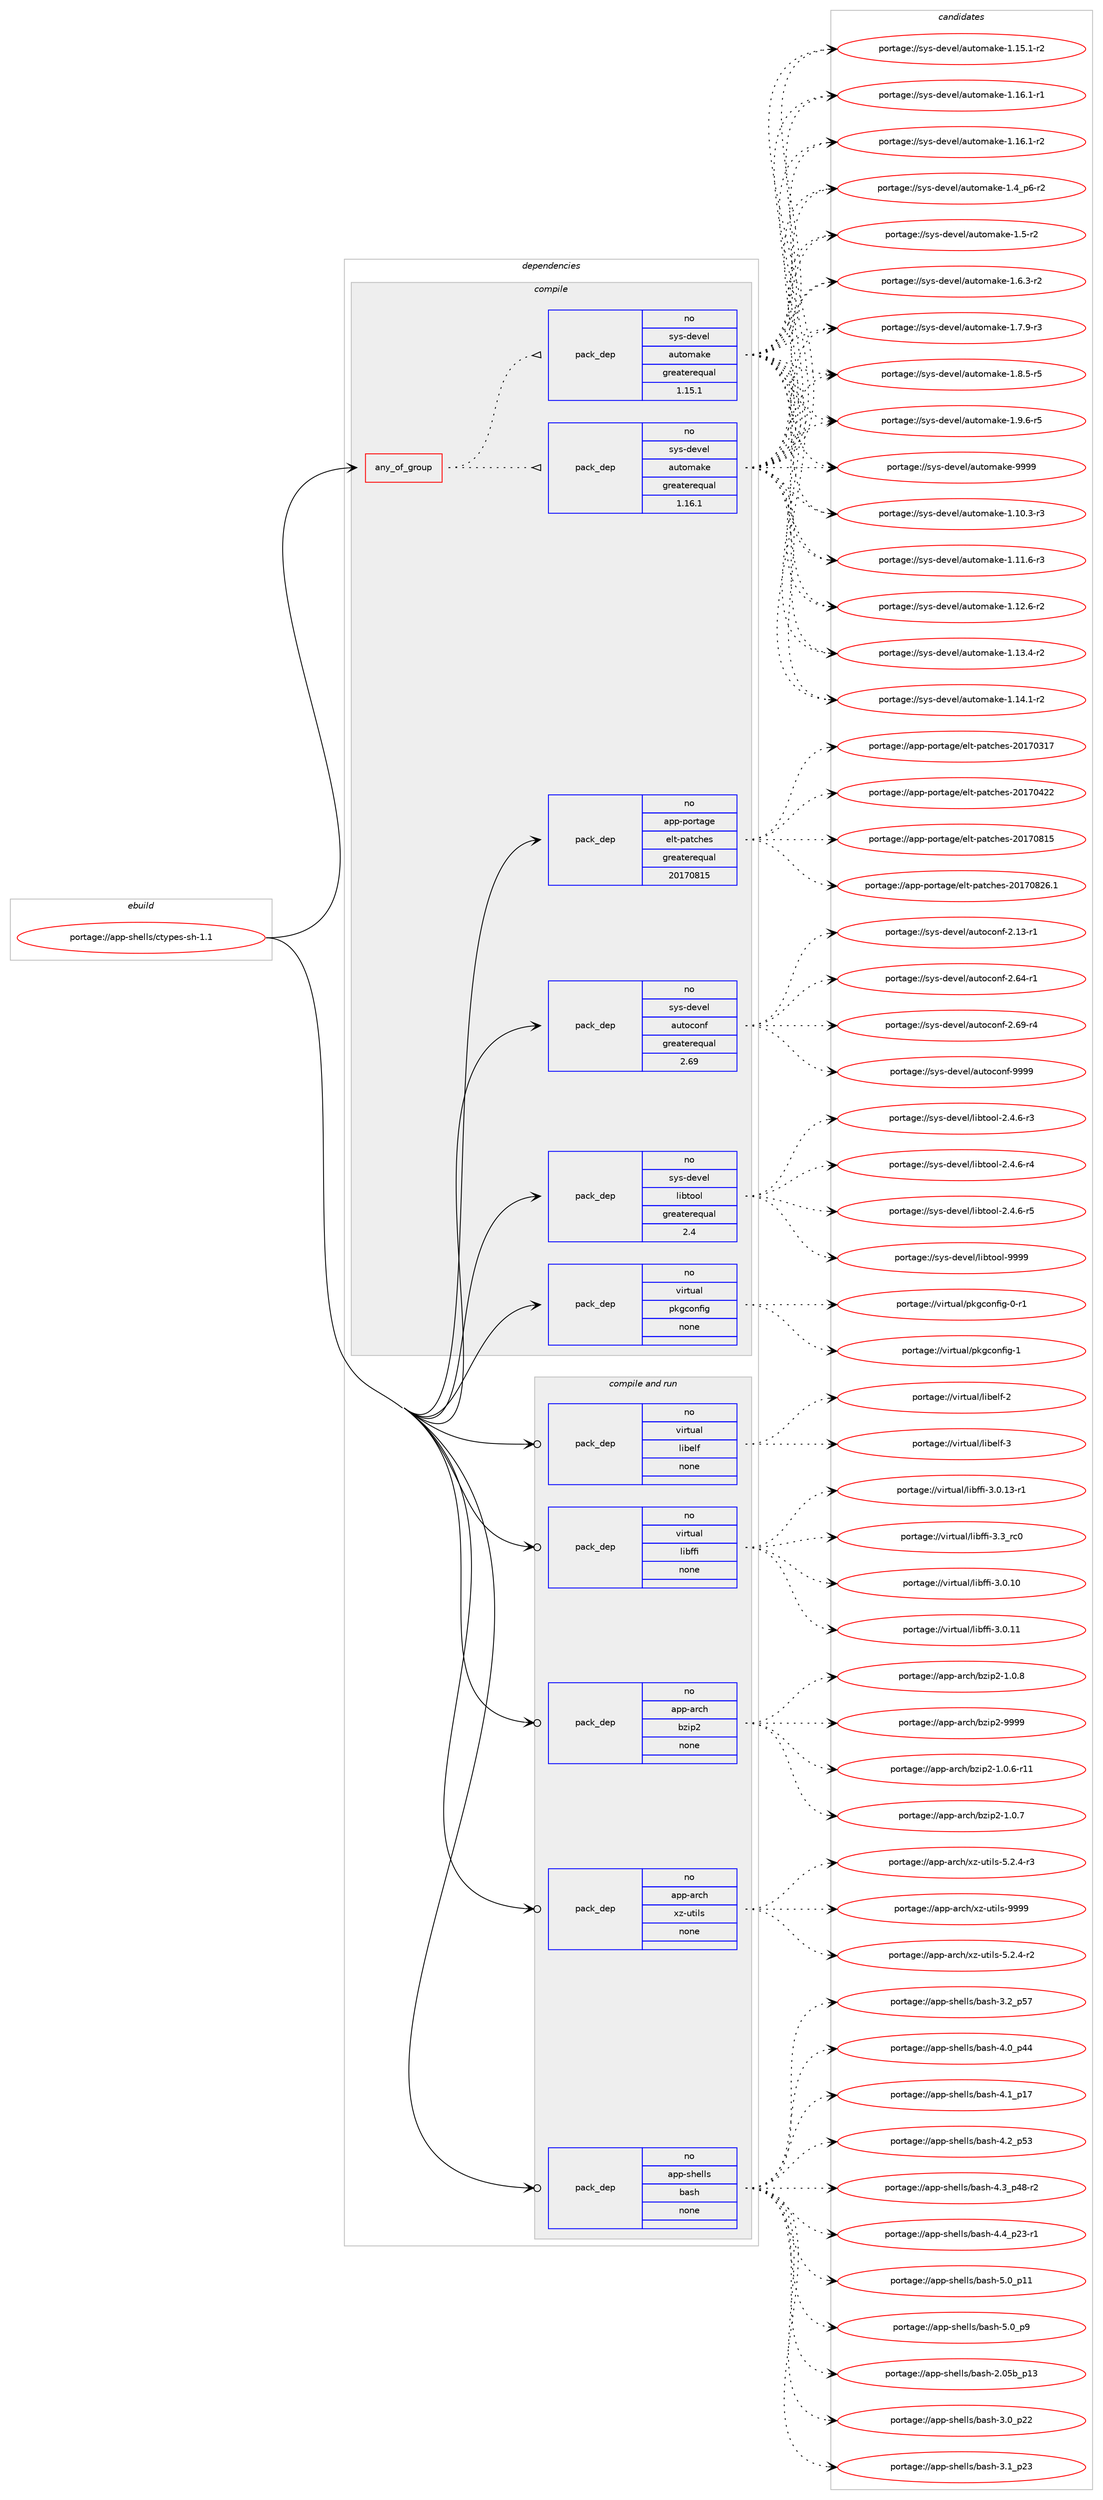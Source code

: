 digraph prolog {

# *************
# Graph options
# *************

newrank=true;
concentrate=true;
compound=true;
graph [rankdir=LR,fontname=Helvetica,fontsize=10,ranksep=1.5];#, ranksep=2.5, nodesep=0.2];
edge  [arrowhead=vee];
node  [fontname=Helvetica,fontsize=10];

# **********
# The ebuild
# **********

subgraph cluster_leftcol {
color=gray;
rank=same;
label=<<i>ebuild</i>>;
id [label="portage://app-shells/ctypes-sh-1.1", color=red, width=4, href="../app-shells/ctypes-sh-1.1.svg"];
}

# ****************
# The dependencies
# ****************

subgraph cluster_midcol {
color=gray;
label=<<i>dependencies</i>>;
subgraph cluster_compile {
fillcolor="#eeeeee";
style=filled;
label=<<i>compile</i>>;
subgraph any690 {
dependency42631 [label=<<TABLE BORDER="0" CELLBORDER="1" CELLSPACING="0" CELLPADDING="4"><TR><TD CELLPADDING="10">any_of_group</TD></TR></TABLE>>, shape=none, color=red];subgraph pack31372 {
dependency42632 [label=<<TABLE BORDER="0" CELLBORDER="1" CELLSPACING="0" CELLPADDING="4" WIDTH="220"><TR><TD ROWSPAN="6" CELLPADDING="30">pack_dep</TD></TR><TR><TD WIDTH="110">no</TD></TR><TR><TD>sys-devel</TD></TR><TR><TD>automake</TD></TR><TR><TD>greaterequal</TD></TR><TR><TD>1.16.1</TD></TR></TABLE>>, shape=none, color=blue];
}
dependency42631:e -> dependency42632:w [weight=20,style="dotted",arrowhead="oinv"];
subgraph pack31373 {
dependency42633 [label=<<TABLE BORDER="0" CELLBORDER="1" CELLSPACING="0" CELLPADDING="4" WIDTH="220"><TR><TD ROWSPAN="6" CELLPADDING="30">pack_dep</TD></TR><TR><TD WIDTH="110">no</TD></TR><TR><TD>sys-devel</TD></TR><TR><TD>automake</TD></TR><TR><TD>greaterequal</TD></TR><TR><TD>1.15.1</TD></TR></TABLE>>, shape=none, color=blue];
}
dependency42631:e -> dependency42633:w [weight=20,style="dotted",arrowhead="oinv"];
}
id:e -> dependency42631:w [weight=20,style="solid",arrowhead="vee"];
subgraph pack31374 {
dependency42634 [label=<<TABLE BORDER="0" CELLBORDER="1" CELLSPACING="0" CELLPADDING="4" WIDTH="220"><TR><TD ROWSPAN="6" CELLPADDING="30">pack_dep</TD></TR><TR><TD WIDTH="110">no</TD></TR><TR><TD>app-portage</TD></TR><TR><TD>elt-patches</TD></TR><TR><TD>greaterequal</TD></TR><TR><TD>20170815</TD></TR></TABLE>>, shape=none, color=blue];
}
id:e -> dependency42634:w [weight=20,style="solid",arrowhead="vee"];
subgraph pack31375 {
dependency42635 [label=<<TABLE BORDER="0" CELLBORDER="1" CELLSPACING="0" CELLPADDING="4" WIDTH="220"><TR><TD ROWSPAN="6" CELLPADDING="30">pack_dep</TD></TR><TR><TD WIDTH="110">no</TD></TR><TR><TD>sys-devel</TD></TR><TR><TD>autoconf</TD></TR><TR><TD>greaterequal</TD></TR><TR><TD>2.69</TD></TR></TABLE>>, shape=none, color=blue];
}
id:e -> dependency42635:w [weight=20,style="solid",arrowhead="vee"];
subgraph pack31376 {
dependency42636 [label=<<TABLE BORDER="0" CELLBORDER="1" CELLSPACING="0" CELLPADDING="4" WIDTH="220"><TR><TD ROWSPAN="6" CELLPADDING="30">pack_dep</TD></TR><TR><TD WIDTH="110">no</TD></TR><TR><TD>sys-devel</TD></TR><TR><TD>libtool</TD></TR><TR><TD>greaterequal</TD></TR><TR><TD>2.4</TD></TR></TABLE>>, shape=none, color=blue];
}
id:e -> dependency42636:w [weight=20,style="solid",arrowhead="vee"];
subgraph pack31377 {
dependency42637 [label=<<TABLE BORDER="0" CELLBORDER="1" CELLSPACING="0" CELLPADDING="4" WIDTH="220"><TR><TD ROWSPAN="6" CELLPADDING="30">pack_dep</TD></TR><TR><TD WIDTH="110">no</TD></TR><TR><TD>virtual</TD></TR><TR><TD>pkgconfig</TD></TR><TR><TD>none</TD></TR><TR><TD></TD></TR></TABLE>>, shape=none, color=blue];
}
id:e -> dependency42637:w [weight=20,style="solid",arrowhead="vee"];
}
subgraph cluster_compileandrun {
fillcolor="#eeeeee";
style=filled;
label=<<i>compile and run</i>>;
subgraph pack31378 {
dependency42638 [label=<<TABLE BORDER="0" CELLBORDER="1" CELLSPACING="0" CELLPADDING="4" WIDTH="220"><TR><TD ROWSPAN="6" CELLPADDING="30">pack_dep</TD></TR><TR><TD WIDTH="110">no</TD></TR><TR><TD>app-arch</TD></TR><TR><TD>bzip2</TD></TR><TR><TD>none</TD></TR><TR><TD></TD></TR></TABLE>>, shape=none, color=blue];
}
id:e -> dependency42638:w [weight=20,style="solid",arrowhead="odotvee"];
subgraph pack31379 {
dependency42639 [label=<<TABLE BORDER="0" CELLBORDER="1" CELLSPACING="0" CELLPADDING="4" WIDTH="220"><TR><TD ROWSPAN="6" CELLPADDING="30">pack_dep</TD></TR><TR><TD WIDTH="110">no</TD></TR><TR><TD>app-arch</TD></TR><TR><TD>xz-utils</TD></TR><TR><TD>none</TD></TR><TR><TD></TD></TR></TABLE>>, shape=none, color=blue];
}
id:e -> dependency42639:w [weight=20,style="solid",arrowhead="odotvee"];
subgraph pack31380 {
dependency42640 [label=<<TABLE BORDER="0" CELLBORDER="1" CELLSPACING="0" CELLPADDING="4" WIDTH="220"><TR><TD ROWSPAN="6" CELLPADDING="30">pack_dep</TD></TR><TR><TD WIDTH="110">no</TD></TR><TR><TD>app-shells</TD></TR><TR><TD>bash</TD></TR><TR><TD>none</TD></TR><TR><TD></TD></TR></TABLE>>, shape=none, color=blue];
}
id:e -> dependency42640:w [weight=20,style="solid",arrowhead="odotvee"];
subgraph pack31381 {
dependency42641 [label=<<TABLE BORDER="0" CELLBORDER="1" CELLSPACING="0" CELLPADDING="4" WIDTH="220"><TR><TD ROWSPAN="6" CELLPADDING="30">pack_dep</TD></TR><TR><TD WIDTH="110">no</TD></TR><TR><TD>virtual</TD></TR><TR><TD>libelf</TD></TR><TR><TD>none</TD></TR><TR><TD></TD></TR></TABLE>>, shape=none, color=blue];
}
id:e -> dependency42641:w [weight=20,style="solid",arrowhead="odotvee"];
subgraph pack31382 {
dependency42642 [label=<<TABLE BORDER="0" CELLBORDER="1" CELLSPACING="0" CELLPADDING="4" WIDTH="220"><TR><TD ROWSPAN="6" CELLPADDING="30">pack_dep</TD></TR><TR><TD WIDTH="110">no</TD></TR><TR><TD>virtual</TD></TR><TR><TD>libffi</TD></TR><TR><TD>none</TD></TR><TR><TD></TD></TR></TABLE>>, shape=none, color=blue];
}
id:e -> dependency42642:w [weight=20,style="solid",arrowhead="odotvee"];
}
subgraph cluster_run {
fillcolor="#eeeeee";
style=filled;
label=<<i>run</i>>;
}
}

# **************
# The candidates
# **************

subgraph cluster_choices {
rank=same;
color=gray;
label=<<i>candidates</i>>;

subgraph choice31372 {
color=black;
nodesep=1;
choiceportage11512111545100101118101108479711711611110997107101454946494846514511451 [label="portage://sys-devel/automake-1.10.3-r3", color=red, width=4,href="../sys-devel/automake-1.10.3-r3.svg"];
choiceportage11512111545100101118101108479711711611110997107101454946494946544511451 [label="portage://sys-devel/automake-1.11.6-r3", color=red, width=4,href="../sys-devel/automake-1.11.6-r3.svg"];
choiceportage11512111545100101118101108479711711611110997107101454946495046544511450 [label="portage://sys-devel/automake-1.12.6-r2", color=red, width=4,href="../sys-devel/automake-1.12.6-r2.svg"];
choiceportage11512111545100101118101108479711711611110997107101454946495146524511450 [label="portage://sys-devel/automake-1.13.4-r2", color=red, width=4,href="../sys-devel/automake-1.13.4-r2.svg"];
choiceportage11512111545100101118101108479711711611110997107101454946495246494511450 [label="portage://sys-devel/automake-1.14.1-r2", color=red, width=4,href="../sys-devel/automake-1.14.1-r2.svg"];
choiceportage11512111545100101118101108479711711611110997107101454946495346494511450 [label="portage://sys-devel/automake-1.15.1-r2", color=red, width=4,href="../sys-devel/automake-1.15.1-r2.svg"];
choiceportage11512111545100101118101108479711711611110997107101454946495446494511449 [label="portage://sys-devel/automake-1.16.1-r1", color=red, width=4,href="../sys-devel/automake-1.16.1-r1.svg"];
choiceportage11512111545100101118101108479711711611110997107101454946495446494511450 [label="portage://sys-devel/automake-1.16.1-r2", color=red, width=4,href="../sys-devel/automake-1.16.1-r2.svg"];
choiceportage115121115451001011181011084797117116111109971071014549465295112544511450 [label="portage://sys-devel/automake-1.4_p6-r2", color=red, width=4,href="../sys-devel/automake-1.4_p6-r2.svg"];
choiceportage11512111545100101118101108479711711611110997107101454946534511450 [label="portage://sys-devel/automake-1.5-r2", color=red, width=4,href="../sys-devel/automake-1.5-r2.svg"];
choiceportage115121115451001011181011084797117116111109971071014549465446514511450 [label="portage://sys-devel/automake-1.6.3-r2", color=red, width=4,href="../sys-devel/automake-1.6.3-r2.svg"];
choiceportage115121115451001011181011084797117116111109971071014549465546574511451 [label="portage://sys-devel/automake-1.7.9-r3", color=red, width=4,href="../sys-devel/automake-1.7.9-r3.svg"];
choiceportage115121115451001011181011084797117116111109971071014549465646534511453 [label="portage://sys-devel/automake-1.8.5-r5", color=red, width=4,href="../sys-devel/automake-1.8.5-r5.svg"];
choiceportage115121115451001011181011084797117116111109971071014549465746544511453 [label="portage://sys-devel/automake-1.9.6-r5", color=red, width=4,href="../sys-devel/automake-1.9.6-r5.svg"];
choiceportage115121115451001011181011084797117116111109971071014557575757 [label="portage://sys-devel/automake-9999", color=red, width=4,href="../sys-devel/automake-9999.svg"];
dependency42632:e -> choiceportage11512111545100101118101108479711711611110997107101454946494846514511451:w [style=dotted,weight="100"];
dependency42632:e -> choiceportage11512111545100101118101108479711711611110997107101454946494946544511451:w [style=dotted,weight="100"];
dependency42632:e -> choiceportage11512111545100101118101108479711711611110997107101454946495046544511450:w [style=dotted,weight="100"];
dependency42632:e -> choiceportage11512111545100101118101108479711711611110997107101454946495146524511450:w [style=dotted,weight="100"];
dependency42632:e -> choiceportage11512111545100101118101108479711711611110997107101454946495246494511450:w [style=dotted,weight="100"];
dependency42632:e -> choiceportage11512111545100101118101108479711711611110997107101454946495346494511450:w [style=dotted,weight="100"];
dependency42632:e -> choiceportage11512111545100101118101108479711711611110997107101454946495446494511449:w [style=dotted,weight="100"];
dependency42632:e -> choiceportage11512111545100101118101108479711711611110997107101454946495446494511450:w [style=dotted,weight="100"];
dependency42632:e -> choiceportage115121115451001011181011084797117116111109971071014549465295112544511450:w [style=dotted,weight="100"];
dependency42632:e -> choiceportage11512111545100101118101108479711711611110997107101454946534511450:w [style=dotted,weight="100"];
dependency42632:e -> choiceportage115121115451001011181011084797117116111109971071014549465446514511450:w [style=dotted,weight="100"];
dependency42632:e -> choiceportage115121115451001011181011084797117116111109971071014549465546574511451:w [style=dotted,weight="100"];
dependency42632:e -> choiceportage115121115451001011181011084797117116111109971071014549465646534511453:w [style=dotted,weight="100"];
dependency42632:e -> choiceportage115121115451001011181011084797117116111109971071014549465746544511453:w [style=dotted,weight="100"];
dependency42632:e -> choiceportage115121115451001011181011084797117116111109971071014557575757:w [style=dotted,weight="100"];
}
subgraph choice31373 {
color=black;
nodesep=1;
choiceportage11512111545100101118101108479711711611110997107101454946494846514511451 [label="portage://sys-devel/automake-1.10.3-r3", color=red, width=4,href="../sys-devel/automake-1.10.3-r3.svg"];
choiceportage11512111545100101118101108479711711611110997107101454946494946544511451 [label="portage://sys-devel/automake-1.11.6-r3", color=red, width=4,href="../sys-devel/automake-1.11.6-r3.svg"];
choiceportage11512111545100101118101108479711711611110997107101454946495046544511450 [label="portage://sys-devel/automake-1.12.6-r2", color=red, width=4,href="../sys-devel/automake-1.12.6-r2.svg"];
choiceportage11512111545100101118101108479711711611110997107101454946495146524511450 [label="portage://sys-devel/automake-1.13.4-r2", color=red, width=4,href="../sys-devel/automake-1.13.4-r2.svg"];
choiceportage11512111545100101118101108479711711611110997107101454946495246494511450 [label="portage://sys-devel/automake-1.14.1-r2", color=red, width=4,href="../sys-devel/automake-1.14.1-r2.svg"];
choiceportage11512111545100101118101108479711711611110997107101454946495346494511450 [label="portage://sys-devel/automake-1.15.1-r2", color=red, width=4,href="../sys-devel/automake-1.15.1-r2.svg"];
choiceportage11512111545100101118101108479711711611110997107101454946495446494511449 [label="portage://sys-devel/automake-1.16.1-r1", color=red, width=4,href="../sys-devel/automake-1.16.1-r1.svg"];
choiceportage11512111545100101118101108479711711611110997107101454946495446494511450 [label="portage://sys-devel/automake-1.16.1-r2", color=red, width=4,href="../sys-devel/automake-1.16.1-r2.svg"];
choiceportage115121115451001011181011084797117116111109971071014549465295112544511450 [label="portage://sys-devel/automake-1.4_p6-r2", color=red, width=4,href="../sys-devel/automake-1.4_p6-r2.svg"];
choiceportage11512111545100101118101108479711711611110997107101454946534511450 [label="portage://sys-devel/automake-1.5-r2", color=red, width=4,href="../sys-devel/automake-1.5-r2.svg"];
choiceportage115121115451001011181011084797117116111109971071014549465446514511450 [label="portage://sys-devel/automake-1.6.3-r2", color=red, width=4,href="../sys-devel/automake-1.6.3-r2.svg"];
choiceportage115121115451001011181011084797117116111109971071014549465546574511451 [label="portage://sys-devel/automake-1.7.9-r3", color=red, width=4,href="../sys-devel/automake-1.7.9-r3.svg"];
choiceportage115121115451001011181011084797117116111109971071014549465646534511453 [label="portage://sys-devel/automake-1.8.5-r5", color=red, width=4,href="../sys-devel/automake-1.8.5-r5.svg"];
choiceportage115121115451001011181011084797117116111109971071014549465746544511453 [label="portage://sys-devel/automake-1.9.6-r5", color=red, width=4,href="../sys-devel/automake-1.9.6-r5.svg"];
choiceportage115121115451001011181011084797117116111109971071014557575757 [label="portage://sys-devel/automake-9999", color=red, width=4,href="../sys-devel/automake-9999.svg"];
dependency42633:e -> choiceportage11512111545100101118101108479711711611110997107101454946494846514511451:w [style=dotted,weight="100"];
dependency42633:e -> choiceportage11512111545100101118101108479711711611110997107101454946494946544511451:w [style=dotted,weight="100"];
dependency42633:e -> choiceportage11512111545100101118101108479711711611110997107101454946495046544511450:w [style=dotted,weight="100"];
dependency42633:e -> choiceportage11512111545100101118101108479711711611110997107101454946495146524511450:w [style=dotted,weight="100"];
dependency42633:e -> choiceportage11512111545100101118101108479711711611110997107101454946495246494511450:w [style=dotted,weight="100"];
dependency42633:e -> choiceportage11512111545100101118101108479711711611110997107101454946495346494511450:w [style=dotted,weight="100"];
dependency42633:e -> choiceportage11512111545100101118101108479711711611110997107101454946495446494511449:w [style=dotted,weight="100"];
dependency42633:e -> choiceportage11512111545100101118101108479711711611110997107101454946495446494511450:w [style=dotted,weight="100"];
dependency42633:e -> choiceportage115121115451001011181011084797117116111109971071014549465295112544511450:w [style=dotted,weight="100"];
dependency42633:e -> choiceportage11512111545100101118101108479711711611110997107101454946534511450:w [style=dotted,weight="100"];
dependency42633:e -> choiceportage115121115451001011181011084797117116111109971071014549465446514511450:w [style=dotted,weight="100"];
dependency42633:e -> choiceportage115121115451001011181011084797117116111109971071014549465546574511451:w [style=dotted,weight="100"];
dependency42633:e -> choiceportage115121115451001011181011084797117116111109971071014549465646534511453:w [style=dotted,weight="100"];
dependency42633:e -> choiceportage115121115451001011181011084797117116111109971071014549465746544511453:w [style=dotted,weight="100"];
dependency42633:e -> choiceportage115121115451001011181011084797117116111109971071014557575757:w [style=dotted,weight="100"];
}
subgraph choice31374 {
color=black;
nodesep=1;
choiceportage97112112451121111141169710310147101108116451129711699104101115455048495548514955 [label="portage://app-portage/elt-patches-20170317", color=red, width=4,href="../app-portage/elt-patches-20170317.svg"];
choiceportage97112112451121111141169710310147101108116451129711699104101115455048495548525050 [label="portage://app-portage/elt-patches-20170422", color=red, width=4,href="../app-portage/elt-patches-20170422.svg"];
choiceportage97112112451121111141169710310147101108116451129711699104101115455048495548564953 [label="portage://app-portage/elt-patches-20170815", color=red, width=4,href="../app-portage/elt-patches-20170815.svg"];
choiceportage971121124511211111411697103101471011081164511297116991041011154550484955485650544649 [label="portage://app-portage/elt-patches-20170826.1", color=red, width=4,href="../app-portage/elt-patches-20170826.1.svg"];
dependency42634:e -> choiceportage97112112451121111141169710310147101108116451129711699104101115455048495548514955:w [style=dotted,weight="100"];
dependency42634:e -> choiceportage97112112451121111141169710310147101108116451129711699104101115455048495548525050:w [style=dotted,weight="100"];
dependency42634:e -> choiceportage97112112451121111141169710310147101108116451129711699104101115455048495548564953:w [style=dotted,weight="100"];
dependency42634:e -> choiceportage971121124511211111411697103101471011081164511297116991041011154550484955485650544649:w [style=dotted,weight="100"];
}
subgraph choice31375 {
color=black;
nodesep=1;
choiceportage1151211154510010111810110847971171161119911111010245504649514511449 [label="portage://sys-devel/autoconf-2.13-r1", color=red, width=4,href="../sys-devel/autoconf-2.13-r1.svg"];
choiceportage1151211154510010111810110847971171161119911111010245504654524511449 [label="portage://sys-devel/autoconf-2.64-r1", color=red, width=4,href="../sys-devel/autoconf-2.64-r1.svg"];
choiceportage1151211154510010111810110847971171161119911111010245504654574511452 [label="portage://sys-devel/autoconf-2.69-r4", color=red, width=4,href="../sys-devel/autoconf-2.69-r4.svg"];
choiceportage115121115451001011181011084797117116111991111101024557575757 [label="portage://sys-devel/autoconf-9999", color=red, width=4,href="../sys-devel/autoconf-9999.svg"];
dependency42635:e -> choiceportage1151211154510010111810110847971171161119911111010245504649514511449:w [style=dotted,weight="100"];
dependency42635:e -> choiceportage1151211154510010111810110847971171161119911111010245504654524511449:w [style=dotted,weight="100"];
dependency42635:e -> choiceportage1151211154510010111810110847971171161119911111010245504654574511452:w [style=dotted,weight="100"];
dependency42635:e -> choiceportage115121115451001011181011084797117116111991111101024557575757:w [style=dotted,weight="100"];
}
subgraph choice31376 {
color=black;
nodesep=1;
choiceportage1151211154510010111810110847108105981161111111084550465246544511451 [label="portage://sys-devel/libtool-2.4.6-r3", color=red, width=4,href="../sys-devel/libtool-2.4.6-r3.svg"];
choiceportage1151211154510010111810110847108105981161111111084550465246544511452 [label="portage://sys-devel/libtool-2.4.6-r4", color=red, width=4,href="../sys-devel/libtool-2.4.6-r4.svg"];
choiceportage1151211154510010111810110847108105981161111111084550465246544511453 [label="portage://sys-devel/libtool-2.4.6-r5", color=red, width=4,href="../sys-devel/libtool-2.4.6-r5.svg"];
choiceportage1151211154510010111810110847108105981161111111084557575757 [label="portage://sys-devel/libtool-9999", color=red, width=4,href="../sys-devel/libtool-9999.svg"];
dependency42636:e -> choiceportage1151211154510010111810110847108105981161111111084550465246544511451:w [style=dotted,weight="100"];
dependency42636:e -> choiceportage1151211154510010111810110847108105981161111111084550465246544511452:w [style=dotted,weight="100"];
dependency42636:e -> choiceportage1151211154510010111810110847108105981161111111084550465246544511453:w [style=dotted,weight="100"];
dependency42636:e -> choiceportage1151211154510010111810110847108105981161111111084557575757:w [style=dotted,weight="100"];
}
subgraph choice31377 {
color=black;
nodesep=1;
choiceportage11810511411611797108471121071039911111010210510345484511449 [label="portage://virtual/pkgconfig-0-r1", color=red, width=4,href="../virtual/pkgconfig-0-r1.svg"];
choiceportage1181051141161179710847112107103991111101021051034549 [label="portage://virtual/pkgconfig-1", color=red, width=4,href="../virtual/pkgconfig-1.svg"];
dependency42637:e -> choiceportage11810511411611797108471121071039911111010210510345484511449:w [style=dotted,weight="100"];
dependency42637:e -> choiceportage1181051141161179710847112107103991111101021051034549:w [style=dotted,weight="100"];
}
subgraph choice31378 {
color=black;
nodesep=1;
choiceportage97112112459711499104479812210511250454946484654451144949 [label="portage://app-arch/bzip2-1.0.6-r11", color=red, width=4,href="../app-arch/bzip2-1.0.6-r11.svg"];
choiceportage97112112459711499104479812210511250454946484655 [label="portage://app-arch/bzip2-1.0.7", color=red, width=4,href="../app-arch/bzip2-1.0.7.svg"];
choiceportage97112112459711499104479812210511250454946484656 [label="portage://app-arch/bzip2-1.0.8", color=red, width=4,href="../app-arch/bzip2-1.0.8.svg"];
choiceportage971121124597114991044798122105112504557575757 [label="portage://app-arch/bzip2-9999", color=red, width=4,href="../app-arch/bzip2-9999.svg"];
dependency42638:e -> choiceportage97112112459711499104479812210511250454946484654451144949:w [style=dotted,weight="100"];
dependency42638:e -> choiceportage97112112459711499104479812210511250454946484655:w [style=dotted,weight="100"];
dependency42638:e -> choiceportage97112112459711499104479812210511250454946484656:w [style=dotted,weight="100"];
dependency42638:e -> choiceportage971121124597114991044798122105112504557575757:w [style=dotted,weight="100"];
}
subgraph choice31379 {
color=black;
nodesep=1;
choiceportage9711211245971149910447120122451171161051081154553465046524511450 [label="portage://app-arch/xz-utils-5.2.4-r2", color=red, width=4,href="../app-arch/xz-utils-5.2.4-r2.svg"];
choiceportage9711211245971149910447120122451171161051081154553465046524511451 [label="portage://app-arch/xz-utils-5.2.4-r3", color=red, width=4,href="../app-arch/xz-utils-5.2.4-r3.svg"];
choiceportage9711211245971149910447120122451171161051081154557575757 [label="portage://app-arch/xz-utils-9999", color=red, width=4,href="../app-arch/xz-utils-9999.svg"];
dependency42639:e -> choiceportage9711211245971149910447120122451171161051081154553465046524511450:w [style=dotted,weight="100"];
dependency42639:e -> choiceportage9711211245971149910447120122451171161051081154553465046524511451:w [style=dotted,weight="100"];
dependency42639:e -> choiceportage9711211245971149910447120122451171161051081154557575757:w [style=dotted,weight="100"];
}
subgraph choice31380 {
color=black;
nodesep=1;
choiceportage9711211245115104101108108115479897115104455046485398951124951 [label="portage://app-shells/bash-2.05b_p13", color=red, width=4,href="../app-shells/bash-2.05b_p13.svg"];
choiceportage971121124511510410110810811547989711510445514648951125050 [label="portage://app-shells/bash-3.0_p22", color=red, width=4,href="../app-shells/bash-3.0_p22.svg"];
choiceportage971121124511510410110810811547989711510445514649951125051 [label="portage://app-shells/bash-3.1_p23", color=red, width=4,href="../app-shells/bash-3.1_p23.svg"];
choiceportage971121124511510410110810811547989711510445514650951125355 [label="portage://app-shells/bash-3.2_p57", color=red, width=4,href="../app-shells/bash-3.2_p57.svg"];
choiceportage971121124511510410110810811547989711510445524648951125252 [label="portage://app-shells/bash-4.0_p44", color=red, width=4,href="../app-shells/bash-4.0_p44.svg"];
choiceportage971121124511510410110810811547989711510445524649951124955 [label="portage://app-shells/bash-4.1_p17", color=red, width=4,href="../app-shells/bash-4.1_p17.svg"];
choiceportage971121124511510410110810811547989711510445524650951125351 [label="portage://app-shells/bash-4.2_p53", color=red, width=4,href="../app-shells/bash-4.2_p53.svg"];
choiceportage9711211245115104101108108115479897115104455246519511252564511450 [label="portage://app-shells/bash-4.3_p48-r2", color=red, width=4,href="../app-shells/bash-4.3_p48-r2.svg"];
choiceportage9711211245115104101108108115479897115104455246529511250514511449 [label="portage://app-shells/bash-4.4_p23-r1", color=red, width=4,href="../app-shells/bash-4.4_p23-r1.svg"];
choiceportage971121124511510410110810811547989711510445534648951124949 [label="portage://app-shells/bash-5.0_p11", color=red, width=4,href="../app-shells/bash-5.0_p11.svg"];
choiceportage9711211245115104101108108115479897115104455346489511257 [label="portage://app-shells/bash-5.0_p9", color=red, width=4,href="../app-shells/bash-5.0_p9.svg"];
dependency42640:e -> choiceportage9711211245115104101108108115479897115104455046485398951124951:w [style=dotted,weight="100"];
dependency42640:e -> choiceportage971121124511510410110810811547989711510445514648951125050:w [style=dotted,weight="100"];
dependency42640:e -> choiceportage971121124511510410110810811547989711510445514649951125051:w [style=dotted,weight="100"];
dependency42640:e -> choiceportage971121124511510410110810811547989711510445514650951125355:w [style=dotted,weight="100"];
dependency42640:e -> choiceportage971121124511510410110810811547989711510445524648951125252:w [style=dotted,weight="100"];
dependency42640:e -> choiceportage971121124511510410110810811547989711510445524649951124955:w [style=dotted,weight="100"];
dependency42640:e -> choiceportage971121124511510410110810811547989711510445524650951125351:w [style=dotted,weight="100"];
dependency42640:e -> choiceportage9711211245115104101108108115479897115104455246519511252564511450:w [style=dotted,weight="100"];
dependency42640:e -> choiceportage9711211245115104101108108115479897115104455246529511250514511449:w [style=dotted,weight="100"];
dependency42640:e -> choiceportage971121124511510410110810811547989711510445534648951124949:w [style=dotted,weight="100"];
dependency42640:e -> choiceportage9711211245115104101108108115479897115104455346489511257:w [style=dotted,weight="100"];
}
subgraph choice31381 {
color=black;
nodesep=1;
choiceportage1181051141161179710847108105981011081024550 [label="portage://virtual/libelf-2", color=red, width=4,href="../virtual/libelf-2.svg"];
choiceportage1181051141161179710847108105981011081024551 [label="portage://virtual/libelf-3", color=red, width=4,href="../virtual/libelf-3.svg"];
dependency42641:e -> choiceportage1181051141161179710847108105981011081024550:w [style=dotted,weight="100"];
dependency42641:e -> choiceportage1181051141161179710847108105981011081024551:w [style=dotted,weight="100"];
}
subgraph choice31382 {
color=black;
nodesep=1;
choiceportage11810511411611797108471081059810210210545514648464948 [label="portage://virtual/libffi-3.0.10", color=red, width=4,href="../virtual/libffi-3.0.10.svg"];
choiceportage11810511411611797108471081059810210210545514648464949 [label="portage://virtual/libffi-3.0.11", color=red, width=4,href="../virtual/libffi-3.0.11.svg"];
choiceportage118105114116117971084710810598102102105455146484649514511449 [label="portage://virtual/libffi-3.0.13-r1", color=red, width=4,href="../virtual/libffi-3.0.13-r1.svg"];
choiceportage11810511411611797108471081059810210210545514651951149948 [label="portage://virtual/libffi-3.3_rc0", color=red, width=4,href="../virtual/libffi-3.3_rc0.svg"];
dependency42642:e -> choiceportage11810511411611797108471081059810210210545514648464948:w [style=dotted,weight="100"];
dependency42642:e -> choiceportage11810511411611797108471081059810210210545514648464949:w [style=dotted,weight="100"];
dependency42642:e -> choiceportage118105114116117971084710810598102102105455146484649514511449:w [style=dotted,weight="100"];
dependency42642:e -> choiceportage11810511411611797108471081059810210210545514651951149948:w [style=dotted,weight="100"];
}
}

}
